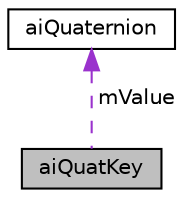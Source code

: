 digraph "aiQuatKey"
{
  edge [fontname="Helvetica",fontsize="10",labelfontname="Helvetica",labelfontsize="10"];
  node [fontname="Helvetica",fontsize="10",shape=record];
  Node1 [label="aiQuatKey",height=0.2,width=0.4,color="black", fillcolor="grey75", style="filled" fontcolor="black"];
  Node2 -> Node1 [dir="back",color="darkorchid3",fontsize="10",style="dashed",label=" mValue" ,fontname="Helvetica"];
  Node2 [label="aiQuaternion",height=0.2,width=0.4,color="black", fillcolor="white", style="filled",URL="$structai_quaternion.html"];
}
